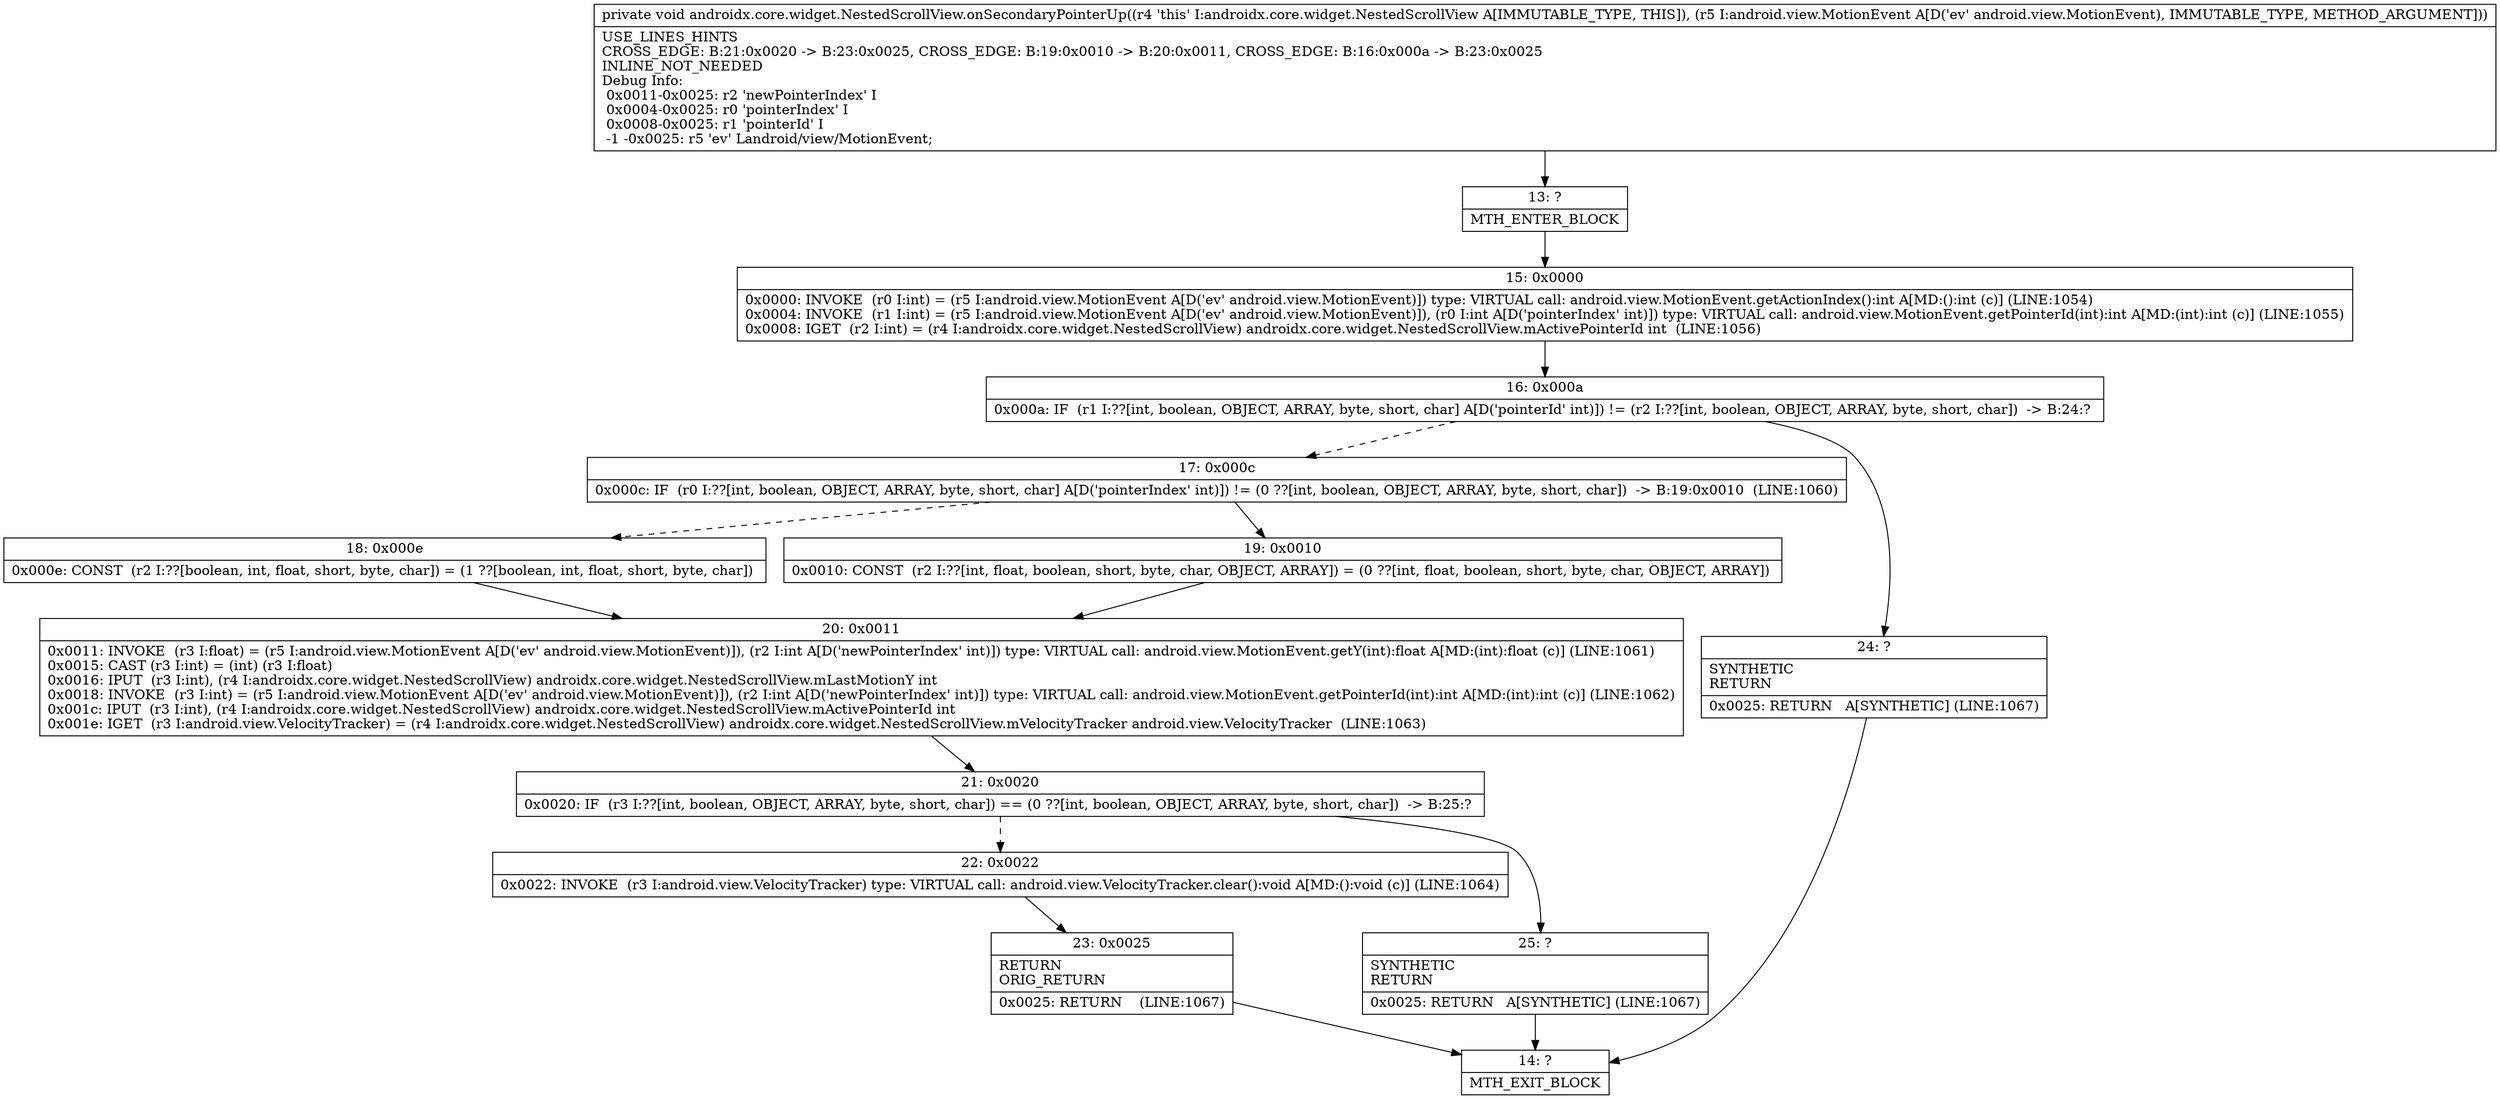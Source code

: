 digraph "CFG forandroidx.core.widget.NestedScrollView.onSecondaryPointerUp(Landroid\/view\/MotionEvent;)V" {
Node_13 [shape=record,label="{13\:\ ?|MTH_ENTER_BLOCK\l}"];
Node_15 [shape=record,label="{15\:\ 0x0000|0x0000: INVOKE  (r0 I:int) = (r5 I:android.view.MotionEvent A[D('ev' android.view.MotionEvent)]) type: VIRTUAL call: android.view.MotionEvent.getActionIndex():int A[MD:():int (c)] (LINE:1054)\l0x0004: INVOKE  (r1 I:int) = (r5 I:android.view.MotionEvent A[D('ev' android.view.MotionEvent)]), (r0 I:int A[D('pointerIndex' int)]) type: VIRTUAL call: android.view.MotionEvent.getPointerId(int):int A[MD:(int):int (c)] (LINE:1055)\l0x0008: IGET  (r2 I:int) = (r4 I:androidx.core.widget.NestedScrollView) androidx.core.widget.NestedScrollView.mActivePointerId int  (LINE:1056)\l}"];
Node_16 [shape=record,label="{16\:\ 0x000a|0x000a: IF  (r1 I:??[int, boolean, OBJECT, ARRAY, byte, short, char] A[D('pointerId' int)]) != (r2 I:??[int, boolean, OBJECT, ARRAY, byte, short, char])  \-\> B:24:? \l}"];
Node_17 [shape=record,label="{17\:\ 0x000c|0x000c: IF  (r0 I:??[int, boolean, OBJECT, ARRAY, byte, short, char] A[D('pointerIndex' int)]) != (0 ??[int, boolean, OBJECT, ARRAY, byte, short, char])  \-\> B:19:0x0010  (LINE:1060)\l}"];
Node_18 [shape=record,label="{18\:\ 0x000e|0x000e: CONST  (r2 I:??[boolean, int, float, short, byte, char]) = (1 ??[boolean, int, float, short, byte, char]) \l}"];
Node_20 [shape=record,label="{20\:\ 0x0011|0x0011: INVOKE  (r3 I:float) = (r5 I:android.view.MotionEvent A[D('ev' android.view.MotionEvent)]), (r2 I:int A[D('newPointerIndex' int)]) type: VIRTUAL call: android.view.MotionEvent.getY(int):float A[MD:(int):float (c)] (LINE:1061)\l0x0015: CAST (r3 I:int) = (int) (r3 I:float) \l0x0016: IPUT  (r3 I:int), (r4 I:androidx.core.widget.NestedScrollView) androidx.core.widget.NestedScrollView.mLastMotionY int \l0x0018: INVOKE  (r3 I:int) = (r5 I:android.view.MotionEvent A[D('ev' android.view.MotionEvent)]), (r2 I:int A[D('newPointerIndex' int)]) type: VIRTUAL call: android.view.MotionEvent.getPointerId(int):int A[MD:(int):int (c)] (LINE:1062)\l0x001c: IPUT  (r3 I:int), (r4 I:androidx.core.widget.NestedScrollView) androidx.core.widget.NestedScrollView.mActivePointerId int \l0x001e: IGET  (r3 I:android.view.VelocityTracker) = (r4 I:androidx.core.widget.NestedScrollView) androidx.core.widget.NestedScrollView.mVelocityTracker android.view.VelocityTracker  (LINE:1063)\l}"];
Node_21 [shape=record,label="{21\:\ 0x0020|0x0020: IF  (r3 I:??[int, boolean, OBJECT, ARRAY, byte, short, char]) == (0 ??[int, boolean, OBJECT, ARRAY, byte, short, char])  \-\> B:25:? \l}"];
Node_22 [shape=record,label="{22\:\ 0x0022|0x0022: INVOKE  (r3 I:android.view.VelocityTracker) type: VIRTUAL call: android.view.VelocityTracker.clear():void A[MD:():void (c)] (LINE:1064)\l}"];
Node_23 [shape=record,label="{23\:\ 0x0025|RETURN\lORIG_RETURN\l|0x0025: RETURN    (LINE:1067)\l}"];
Node_14 [shape=record,label="{14\:\ ?|MTH_EXIT_BLOCK\l}"];
Node_25 [shape=record,label="{25\:\ ?|SYNTHETIC\lRETURN\l|0x0025: RETURN   A[SYNTHETIC] (LINE:1067)\l}"];
Node_19 [shape=record,label="{19\:\ 0x0010|0x0010: CONST  (r2 I:??[int, float, boolean, short, byte, char, OBJECT, ARRAY]) = (0 ??[int, float, boolean, short, byte, char, OBJECT, ARRAY]) \l}"];
Node_24 [shape=record,label="{24\:\ ?|SYNTHETIC\lRETURN\l|0x0025: RETURN   A[SYNTHETIC] (LINE:1067)\l}"];
MethodNode[shape=record,label="{private void androidx.core.widget.NestedScrollView.onSecondaryPointerUp((r4 'this' I:androidx.core.widget.NestedScrollView A[IMMUTABLE_TYPE, THIS]), (r5 I:android.view.MotionEvent A[D('ev' android.view.MotionEvent), IMMUTABLE_TYPE, METHOD_ARGUMENT]))  | USE_LINES_HINTS\lCROSS_EDGE: B:21:0x0020 \-\> B:23:0x0025, CROSS_EDGE: B:19:0x0010 \-\> B:20:0x0011, CROSS_EDGE: B:16:0x000a \-\> B:23:0x0025\lINLINE_NOT_NEEDED\lDebug Info:\l  0x0011\-0x0025: r2 'newPointerIndex' I\l  0x0004\-0x0025: r0 'pointerIndex' I\l  0x0008\-0x0025: r1 'pointerId' I\l  \-1 \-0x0025: r5 'ev' Landroid\/view\/MotionEvent;\l}"];
MethodNode -> Node_13;Node_13 -> Node_15;
Node_15 -> Node_16;
Node_16 -> Node_17[style=dashed];
Node_16 -> Node_24;
Node_17 -> Node_18[style=dashed];
Node_17 -> Node_19;
Node_18 -> Node_20;
Node_20 -> Node_21;
Node_21 -> Node_22[style=dashed];
Node_21 -> Node_25;
Node_22 -> Node_23;
Node_23 -> Node_14;
Node_25 -> Node_14;
Node_19 -> Node_20;
Node_24 -> Node_14;
}

